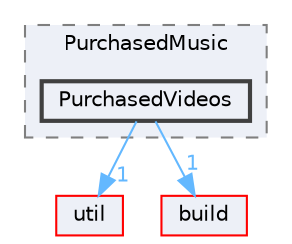 digraph "PurchasedVideos"
{
 // LATEX_PDF_SIZE
  bgcolor="transparent";
  edge [fontname=Helvetica,fontsize=10,labelfontname=Helvetica,labelfontsize=10];
  node [fontname=Helvetica,fontsize=10,shape=box,height=0.2,width=0.4];
  compound=true
  subgraph clusterdir_cf310151f74ca42561e1788d19ba2be2 {
    graph [ bgcolor="#edf0f7", pencolor="grey50", label="PurchasedMusic", fontname=Helvetica,fontsize=10 style="filled,dashed", URL="dir_cf310151f74ca42561e1788d19ba2be2.html",tooltip=""]
  dir_5f60e3f93822bdb8bbc9e6f504e5d4a3 [label="PurchasedVideos", fillcolor="#edf0f7", color="grey25", style="filled,bold", URL="dir_5f60e3f93822bdb8bbc9e6f504e5d4a3.html",tooltip=""];
  }
  dir_23ec12649285f9fabf3a6b7380226c28 [label="util", fillcolor="#edf0f7", color="red", style="filled", URL="dir_23ec12649285f9fabf3a6b7380226c28.html",tooltip=""];
  dir_4fef79e7177ba769987a8da36c892c5f [label="build", fillcolor="#edf0f7", color="red", style="filled", URL="dir_4fef79e7177ba769987a8da36c892c5f.html",tooltip=""];
  dir_5f60e3f93822bdb8bbc9e6f504e5d4a3->dir_23ec12649285f9fabf3a6b7380226c28 [headlabel="1", labeldistance=1.5 headhref="dir_000290_000357.html" href="dir_000290_000357.html" color="steelblue1" fontcolor="steelblue1"];
  dir_5f60e3f93822bdb8bbc9e6f504e5d4a3->dir_4fef79e7177ba769987a8da36c892c5f [headlabel="1", labeldistance=1.5 headhref="dir_000290_000041.html" href="dir_000290_000041.html" color="steelblue1" fontcolor="steelblue1"];
}
